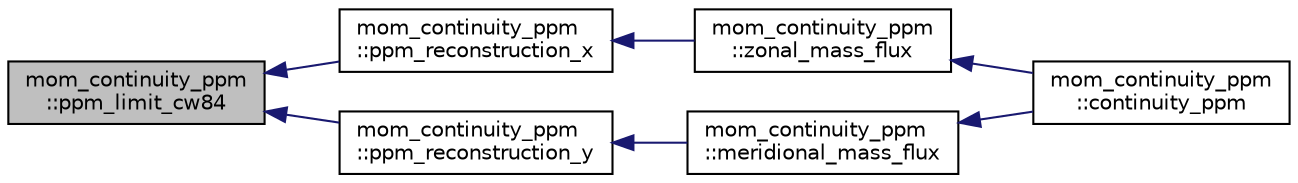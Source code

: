digraph "mom_continuity_ppm::ppm_limit_cw84"
{
 // INTERACTIVE_SVG=YES
  edge [fontname="Helvetica",fontsize="10",labelfontname="Helvetica",labelfontsize="10"];
  node [fontname="Helvetica",fontsize="10",shape=record];
  rankdir="LR";
  Node54 [label="mom_continuity_ppm\l::ppm_limit_cw84",height=0.2,width=0.4,color="black", fillcolor="grey75", style="filled", fontcolor="black"];
  Node54 -> Node55 [dir="back",color="midnightblue",fontsize="10",style="solid",fontname="Helvetica"];
  Node55 [label="mom_continuity_ppm\l::ppm_reconstruction_x",height=0.2,width=0.4,color="black", fillcolor="white", style="filled",URL="$namespacemom__continuity__ppm.html#ad3b20d431c759531e827f1d426786884",tooltip="Calculates left/right edge values for PPM reconstruction. "];
  Node55 -> Node56 [dir="back",color="midnightblue",fontsize="10",style="solid",fontname="Helvetica"];
  Node56 [label="mom_continuity_ppm\l::zonal_mass_flux",height=0.2,width=0.4,color="black", fillcolor="white", style="filled",URL="$namespacemom__continuity__ppm.html#aaee3d916bed27d4884d9473218c20fc9",tooltip="Calculates the mass or volume fluxes through the zonal faces, and other related quantities. "];
  Node56 -> Node57 [dir="back",color="midnightblue",fontsize="10",style="solid",fontname="Helvetica"];
  Node57 [label="mom_continuity_ppm\l::continuity_ppm",height=0.2,width=0.4,color="black", fillcolor="white", style="filled",URL="$namespacemom__continuity__ppm.html#a59586aae1668f03f3a78d58f5712cc0f",tooltip="Time steps the layer thicknesses, using a monotonically limit, directionally split PPM scheme..."];
  Node54 -> Node58 [dir="back",color="midnightblue",fontsize="10",style="solid",fontname="Helvetica"];
  Node58 [label="mom_continuity_ppm\l::ppm_reconstruction_y",height=0.2,width=0.4,color="black", fillcolor="white", style="filled",URL="$namespacemom__continuity__ppm.html#ab3bd46a3a28be2c37952c84c3568ca09",tooltip="Calculates left/right edge values for PPM reconstruction. "];
  Node58 -> Node59 [dir="back",color="midnightblue",fontsize="10",style="solid",fontname="Helvetica"];
  Node59 [label="mom_continuity_ppm\l::meridional_mass_flux",height=0.2,width=0.4,color="black", fillcolor="white", style="filled",URL="$namespacemom__continuity__ppm.html#ae326b8319da257f423f73a32a984b641",tooltip="Calculates the mass or volume fluxes through the meridional faces, and other related quantities..."];
  Node59 -> Node57 [dir="back",color="midnightblue",fontsize="10",style="solid",fontname="Helvetica"];
}
